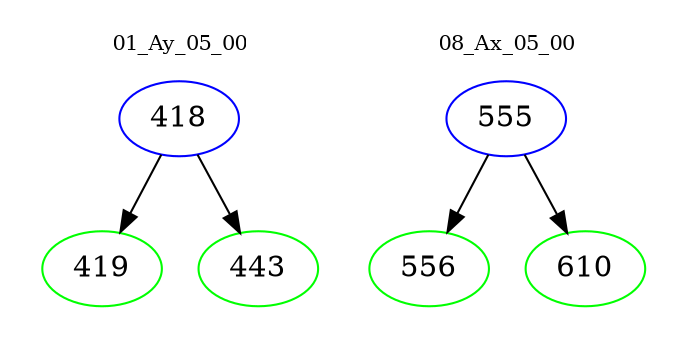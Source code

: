 digraph{
subgraph cluster_0 {
color = white
label = "01_Ay_05_00";
fontsize=10;
T0_418 [label="418", color="blue"]
T0_418 -> T0_419 [color="black"]
T0_419 [label="419", color="green"]
T0_418 -> T0_443 [color="black"]
T0_443 [label="443", color="green"]
}
subgraph cluster_1 {
color = white
label = "08_Ax_05_00";
fontsize=10;
T1_555 [label="555", color="blue"]
T1_555 -> T1_556 [color="black"]
T1_556 [label="556", color="green"]
T1_555 -> T1_610 [color="black"]
T1_610 [label="610", color="green"]
}
}
